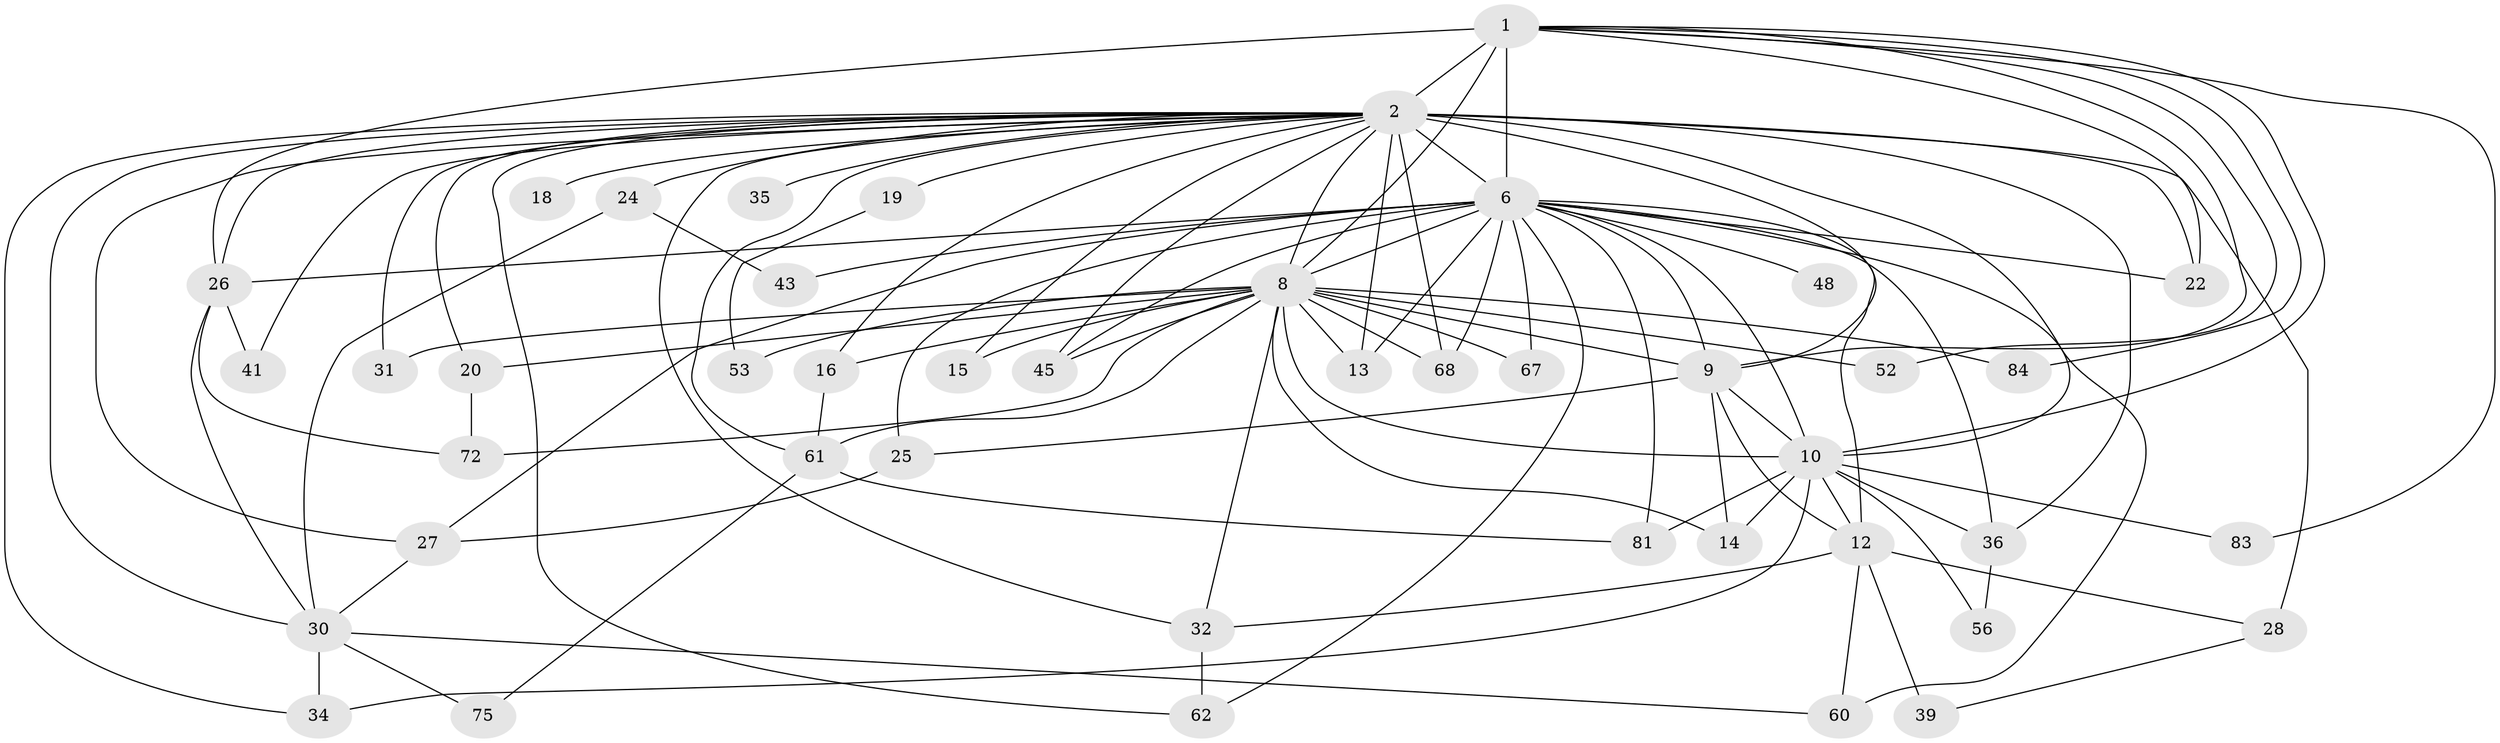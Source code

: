 // original degree distribution, {16: 0.02247191011235955, 19: 0.011235955056179775, 17: 0.02247191011235955, 21: 0.011235955056179775, 24: 0.011235955056179775, 27: 0.011235955056179775, 12: 0.011235955056179775, 18: 0.011235955056179775, 3: 0.2247191011235955, 8: 0.02247191011235955, 4: 0.10112359550561797, 2: 0.5056179775280899, 6: 0.02247191011235955, 5: 0.011235955056179775}
// Generated by graph-tools (version 1.1) at 2025/17/03/04/25 18:17:41]
// undirected, 44 vertices, 104 edges
graph export_dot {
graph [start="1"]
  node [color=gray90,style=filled];
  1;
  2 [super="+57+87+4+46+37+3+11"];
  6 [super="+88+7+33+55+17"];
  8 [super="+50"];
  9;
  10 [super="+42"];
  12 [super="+29"];
  13 [super="+49+82"];
  14 [super="+51"];
  15;
  16;
  18;
  19;
  20;
  22;
  24 [super="+44"];
  25;
  26;
  27 [super="+85"];
  28 [super="+77"];
  30 [super="+79"];
  31;
  32 [super="+40"];
  34 [super="+73"];
  35;
  36;
  39 [super="+63"];
  41;
  43;
  45 [super="+47"];
  48;
  52;
  53;
  56;
  60 [super="+74"];
  61 [super="+65+70"];
  62;
  67;
  68 [super="+71"];
  72 [super="+76"];
  75;
  81 [super="+89"];
  83;
  84;
  1 -- 2 [weight=4];
  1 -- 6 [weight=4];
  1 -- 8;
  1 -- 9;
  1 -- 10;
  1 -- 22;
  1 -- 26;
  1 -- 52;
  1 -- 83;
  1 -- 84;
  2 -- 6 [weight=13];
  2 -- 8 [weight=4];
  2 -- 9 [weight=4];
  2 -- 10 [weight=7];
  2 -- 13 [weight=2];
  2 -- 24 [weight=2];
  2 -- 28 [weight=2];
  2 -- 31 [weight=2];
  2 -- 41;
  2 -- 30 [weight=2];
  2 -- 15;
  2 -- 18 [weight=2];
  2 -- 22;
  2 -- 26;
  2 -- 32;
  2 -- 35;
  2 -- 36;
  2 -- 45;
  2 -- 61 [weight=2];
  2 -- 62;
  2 -- 34;
  2 -- 16;
  2 -- 19;
  2 -- 20;
  2 -- 27;
  2 -- 68;
  6 -- 8 [weight=4];
  6 -- 9 [weight=2];
  6 -- 10 [weight=4];
  6 -- 12;
  6 -- 48 [weight=2];
  6 -- 67;
  6 -- 68;
  6 -- 26;
  6 -- 81;
  6 -- 25;
  6 -- 27;
  6 -- 36;
  6 -- 43;
  6 -- 45;
  6 -- 62;
  6 -- 13;
  6 -- 22;
  6 -- 60;
  8 -- 9;
  8 -- 10;
  8 -- 15;
  8 -- 16;
  8 -- 20 [weight=2];
  8 -- 31;
  8 -- 52;
  8 -- 53;
  8 -- 68;
  8 -- 72;
  8 -- 84;
  8 -- 45;
  8 -- 13;
  8 -- 67;
  8 -- 61 [weight=2];
  8 -- 14;
  8 -- 32;
  9 -- 10;
  9 -- 12;
  9 -- 14;
  9 -- 25;
  10 -- 14;
  10 -- 34;
  10 -- 36;
  10 -- 56;
  10 -- 81;
  10 -- 83;
  10 -- 12;
  12 -- 28;
  12 -- 32;
  12 -- 39 [weight=2];
  12 -- 60;
  16 -- 61;
  19 -- 53;
  20 -- 72;
  24 -- 43;
  24 -- 30;
  25 -- 27;
  26 -- 41;
  26 -- 72;
  26 -- 30;
  27 -- 30;
  28 -- 39;
  30 -- 34;
  30 -- 60;
  30 -- 75;
  32 -- 62;
  36 -- 56;
  61 -- 81;
  61 -- 75;
}
